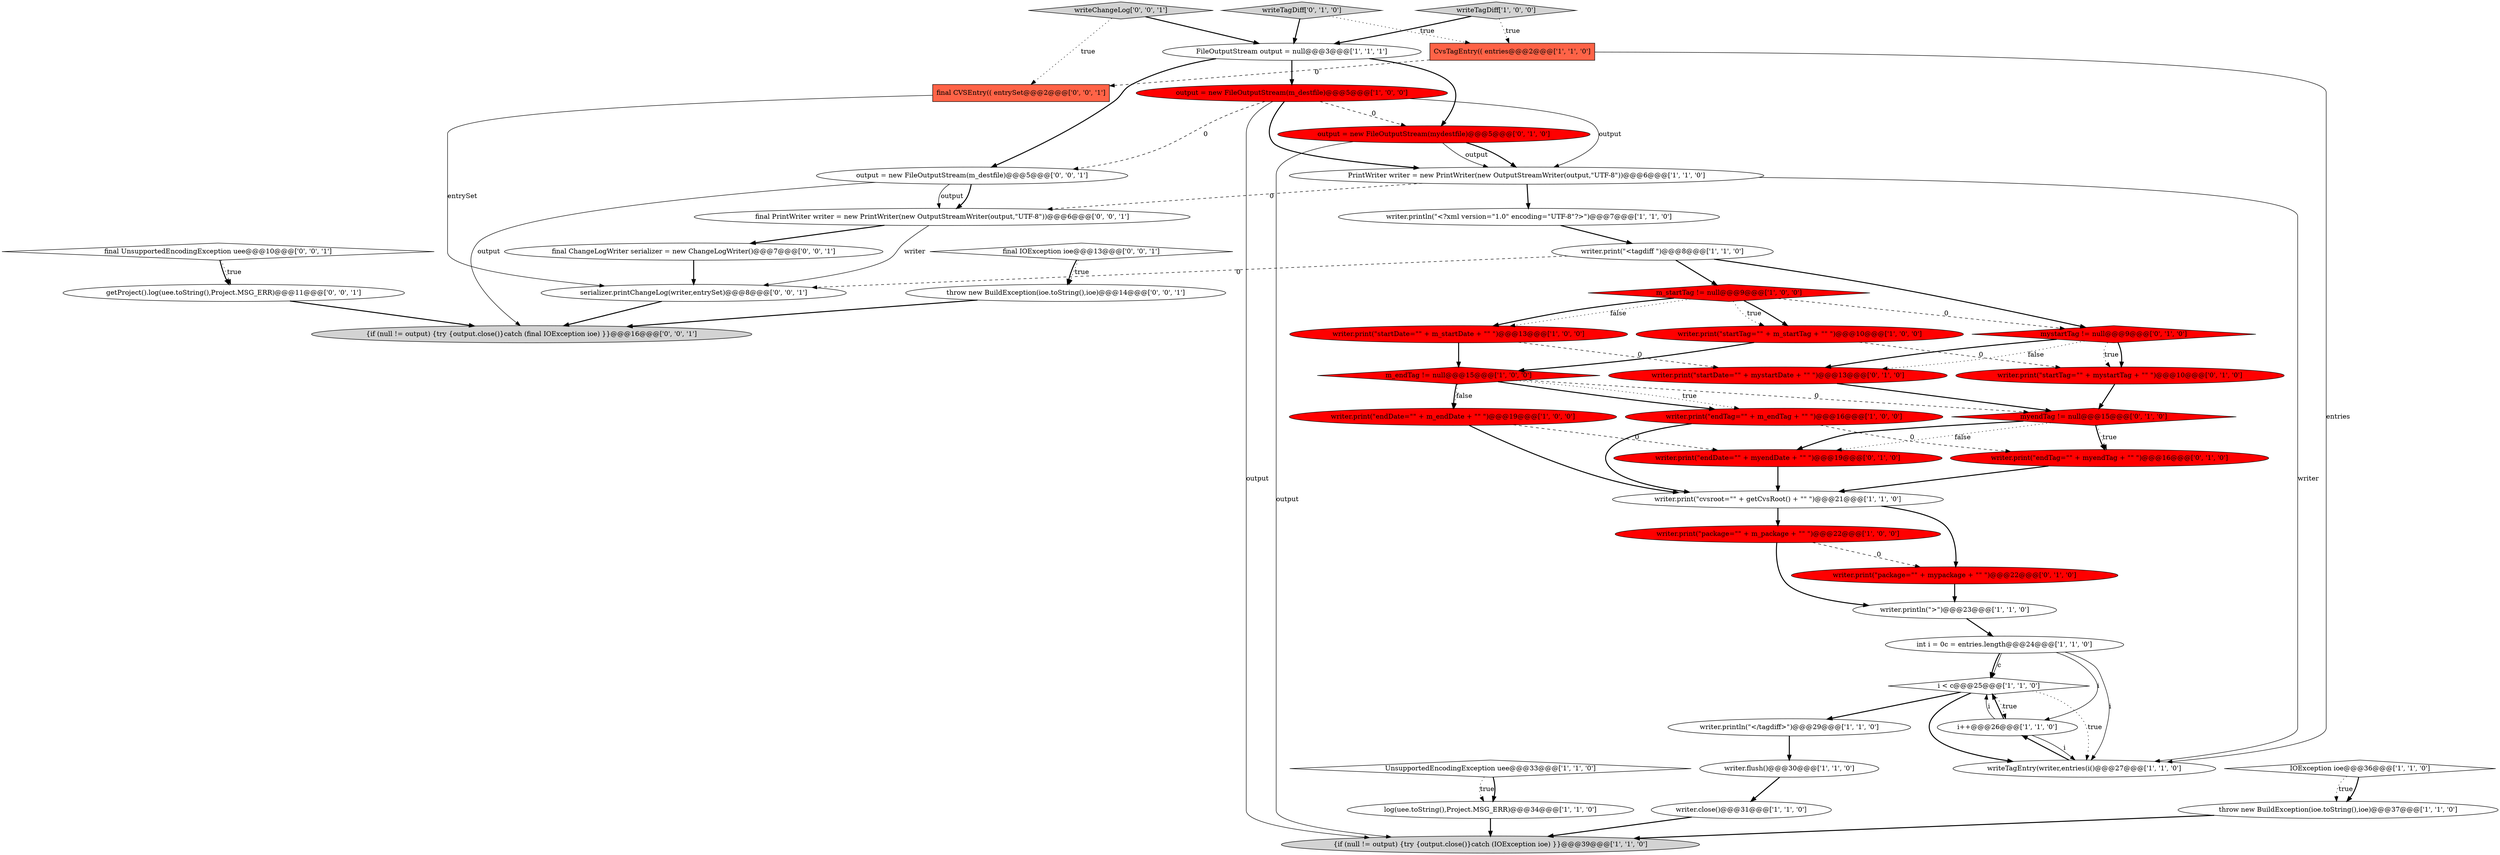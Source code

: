 digraph {
36 [style = filled, label = "writer.print(\"endDate=\"\" + myendDate + \"\" \")@@@19@@@['0', '1', '0']", fillcolor = red, shape = ellipse image = "AAA1AAABBB2BBB"];
10 [style = filled, label = "writer.print(\"startTag=\"\" + m_startTag + \"\" \")@@@10@@@['1', '0', '0']", fillcolor = red, shape = ellipse image = "AAA1AAABBB1BBB"];
46 [style = filled, label = "throw new BuildException(ioe.toString(),ioe)@@@14@@@['0', '0', '1']", fillcolor = white, shape = ellipse image = "AAA0AAABBB3BBB"];
41 [style = filled, label = "final UnsupportedEncodingException uee@@@10@@@['0', '0', '1']", fillcolor = white, shape = diamond image = "AAA0AAABBB3BBB"];
43 [style = filled, label = "writeChangeLog['0', '0', '1']", fillcolor = lightgray, shape = diamond image = "AAA0AAABBB3BBB"];
20 [style = filled, label = "m_startTag != null@@@9@@@['1', '0', '0']", fillcolor = red, shape = diamond image = "AAA1AAABBB1BBB"];
31 [style = filled, label = "output = new FileOutputStream(mydestfile)@@@5@@@['0', '1', '0']", fillcolor = red, shape = ellipse image = "AAA1AAABBB2BBB"];
44 [style = filled, label = "final CVSEntry(( entrySet@@@2@@@['0', '0', '1']", fillcolor = tomato, shape = box image = "AAA0AAABBB3BBB"];
18 [style = filled, label = "CvsTagEntry(( entries@@@2@@@['1', '1', '0']", fillcolor = tomato, shape = box image = "AAA0AAABBB1BBB"];
45 [style = filled, label = "getProject().log(uee.toString(),Project.MSG_ERR)@@@11@@@['0', '0', '1']", fillcolor = white, shape = ellipse image = "AAA0AAABBB3BBB"];
17 [style = filled, label = "m_endTag != null@@@15@@@['1', '0', '0']", fillcolor = red, shape = diamond image = "AAA1AAABBB1BBB"];
29 [style = filled, label = "writer.print(\"startTag=\"\" + mystartTag + \"\" \")@@@10@@@['0', '1', '0']", fillcolor = red, shape = ellipse image = "AAA1AAABBB2BBB"];
40 [style = filled, label = "final ChangeLogWriter serializer = new ChangeLogWriter()@@@7@@@['0', '0', '1']", fillcolor = white, shape = ellipse image = "AAA0AAABBB3BBB"];
0 [style = filled, label = "writer.println(\">\")@@@23@@@['1', '1', '0']", fillcolor = white, shape = ellipse image = "AAA0AAABBB1BBB"];
6 [style = filled, label = "i < c@@@25@@@['1', '1', '0']", fillcolor = white, shape = diamond image = "AAA0AAABBB1BBB"];
37 [style = filled, label = "final PrintWriter writer = new PrintWriter(new OutputStreamWriter(output,\"UTF-8\"))@@@6@@@['0', '0', '1']", fillcolor = white, shape = ellipse image = "AAA0AAABBB3BBB"];
32 [style = filled, label = "writer.print(\"endTag=\"\" + myendTag + \"\" \")@@@16@@@['0', '1', '0']", fillcolor = red, shape = ellipse image = "AAA1AAABBB2BBB"];
30 [style = filled, label = "mystartTag != null@@@9@@@['0', '1', '0']", fillcolor = red, shape = diamond image = "AAA1AAABBB2BBB"];
8 [style = filled, label = "writer.print(\"<tagdiff \")@@@8@@@['1', '1', '0']", fillcolor = white, shape = ellipse image = "AAA0AAABBB1BBB"];
16 [style = filled, label = "writer.print(\"cvsroot=\"\" + getCvsRoot() + \"\" \")@@@21@@@['1', '1', '0']", fillcolor = white, shape = ellipse image = "AAA0AAABBB1BBB"];
38 [style = filled, label = "serializer.printChangeLog(writer,entrySet)@@@8@@@['0', '0', '1']", fillcolor = white, shape = ellipse image = "AAA0AAABBB3BBB"];
25 [style = filled, label = "writer.print(\"endDate=\"\" + m_endDate + \"\" \")@@@19@@@['1', '0', '0']", fillcolor = red, shape = ellipse image = "AAA1AAABBB1BBB"];
3 [style = filled, label = "IOException ioe@@@36@@@['1', '1', '0']", fillcolor = white, shape = diamond image = "AAA0AAABBB1BBB"];
5 [style = filled, label = "writeTagDiff['1', '0', '0']", fillcolor = lightgray, shape = diamond image = "AAA0AAABBB1BBB"];
9 [style = filled, label = "int i = 0c = entries.length@@@24@@@['1', '1', '0']", fillcolor = white, shape = ellipse image = "AAA0AAABBB1BBB"];
22 [style = filled, label = "writer.print(\"package=\"\" + m_package + \"\" \")@@@22@@@['1', '0', '0']", fillcolor = red, shape = ellipse image = "AAA1AAABBB1BBB"];
27 [style = filled, label = "writer.println(\"<?xml version=\"1.0\" encoding=\"UTF-8\"?>\")@@@7@@@['1', '1', '0']", fillcolor = white, shape = ellipse image = "AAA0AAABBB1BBB"];
11 [style = filled, label = "log(uee.toString(),Project.MSG_ERR)@@@34@@@['1', '1', '0']", fillcolor = white, shape = ellipse image = "AAA0AAABBB1BBB"];
13 [style = filled, label = "output = new FileOutputStream(m_destfile)@@@5@@@['1', '0', '0']", fillcolor = red, shape = ellipse image = "AAA1AAABBB1BBB"];
26 [style = filled, label = "writer.flush()@@@30@@@['1', '1', '0']", fillcolor = white, shape = ellipse image = "AAA0AAABBB1BBB"];
34 [style = filled, label = "writeTagDiff['0', '1', '0']", fillcolor = lightgray, shape = diamond image = "AAA0AAABBB2BBB"];
39 [style = filled, label = "{if (null != output) {try {output.close()}catch (final IOException ioe) }}@@@16@@@['0', '0', '1']", fillcolor = lightgray, shape = ellipse image = "AAA0AAABBB3BBB"];
33 [style = filled, label = "writer.print(\"startDate=\"\" + mystartDate + \"\" \")@@@13@@@['0', '1', '0']", fillcolor = red, shape = ellipse image = "AAA1AAABBB2BBB"];
2 [style = filled, label = "writer.print(\"endTag=\"\" + m_endTag + \"\" \")@@@16@@@['1', '0', '0']", fillcolor = red, shape = ellipse image = "AAA1AAABBB1BBB"];
21 [style = filled, label = "i++@@@26@@@['1', '1', '0']", fillcolor = white, shape = ellipse image = "AAA0AAABBB1BBB"];
12 [style = filled, label = "writer.close()@@@31@@@['1', '1', '0']", fillcolor = white, shape = ellipse image = "AAA0AAABBB1BBB"];
4 [style = filled, label = "UnsupportedEncodingException uee@@@33@@@['1', '1', '0']", fillcolor = white, shape = diamond image = "AAA0AAABBB1BBB"];
7 [style = filled, label = "writer.println(\"</tagdiff>\")@@@29@@@['1', '1', '0']", fillcolor = white, shape = ellipse image = "AAA0AAABBB1BBB"];
42 [style = filled, label = "final IOException ioe@@@13@@@['0', '0', '1']", fillcolor = white, shape = diamond image = "AAA0AAABBB3BBB"];
24 [style = filled, label = "{if (null != output) {try {output.close()}catch (IOException ioe) }}@@@39@@@['1', '1', '0']", fillcolor = lightgray, shape = ellipse image = "AAA0AAABBB1BBB"];
14 [style = filled, label = "throw new BuildException(ioe.toString(),ioe)@@@37@@@['1', '1', '0']", fillcolor = white, shape = ellipse image = "AAA0AAABBB1BBB"];
28 [style = filled, label = "myendTag != null@@@15@@@['0', '1', '0']", fillcolor = red, shape = diamond image = "AAA1AAABBB2BBB"];
1 [style = filled, label = "PrintWriter writer = new PrintWriter(new OutputStreamWriter(output,\"UTF-8\"))@@@6@@@['1', '1', '0']", fillcolor = white, shape = ellipse image = "AAA0AAABBB1BBB"];
15 [style = filled, label = "writer.print(\"startDate=\"\" + m_startDate + \"\" \")@@@13@@@['1', '0', '0']", fillcolor = red, shape = ellipse image = "AAA1AAABBB1BBB"];
47 [style = filled, label = "output = new FileOutputStream(m_destfile)@@@5@@@['0', '0', '1']", fillcolor = white, shape = ellipse image = "AAA0AAABBB3BBB"];
35 [style = filled, label = "writer.print(\"package=\"\" + mypackage + \"\" \")@@@22@@@['0', '1', '0']", fillcolor = red, shape = ellipse image = "AAA1AAABBB2BBB"];
19 [style = filled, label = "FileOutputStream output = null@@@3@@@['1', '1', '1']", fillcolor = white, shape = ellipse image = "AAA0AAABBB1BBB"];
23 [style = filled, label = "writeTagEntry(writer,entries(i()@@@27@@@['1', '1', '0']", fillcolor = white, shape = ellipse image = "AAA0AAABBB1BBB"];
8->30 [style = bold, label=""];
17->25 [style = bold, label=""];
1->23 [style = solid, label="writer"];
14->24 [style = bold, label=""];
5->18 [style = dotted, label="true"];
9->23 [style = solid, label="i"];
2->32 [style = dashed, label="0"];
1->27 [style = bold, label=""];
37->38 [style = solid, label="writer"];
10->17 [style = bold, label=""];
20->15 [style = dotted, label="false"];
47->37 [style = bold, label=""];
31->1 [style = bold, label=""];
40->38 [style = bold, label=""];
38->39 [style = bold, label=""];
30->29 [style = bold, label=""];
13->1 [style = bold, label=""];
9->6 [style = bold, label=""];
43->19 [style = bold, label=""];
7->26 [style = bold, label=""];
17->28 [style = dashed, label="0"];
15->17 [style = bold, label=""];
26->12 [style = bold, label=""];
8->20 [style = bold, label=""];
22->0 [style = bold, label=""];
25->36 [style = dashed, label="0"];
17->25 [style = dotted, label="false"];
15->33 [style = dashed, label="0"];
41->45 [style = bold, label=""];
17->2 [style = dotted, label="true"];
30->33 [style = dotted, label="false"];
20->15 [style = bold, label=""];
2->16 [style = bold, label=""];
28->36 [style = bold, label=""];
42->46 [style = bold, label=""];
34->19 [style = bold, label=""];
44->38 [style = solid, label="entrySet"];
34->18 [style = dotted, label="true"];
33->28 [style = bold, label=""];
46->39 [style = bold, label=""];
10->29 [style = dashed, label="0"];
30->29 [style = dotted, label="true"];
35->0 [style = bold, label=""];
19->13 [style = bold, label=""];
31->24 [style = solid, label="output"];
17->2 [style = bold, label=""];
13->31 [style = dashed, label="0"];
8->38 [style = dashed, label="0"];
20->10 [style = dotted, label="true"];
28->36 [style = dotted, label="false"];
36->16 [style = bold, label=""];
47->39 [style = solid, label="output"];
6->7 [style = bold, label=""];
9->21 [style = solid, label="i"];
13->1 [style = solid, label="output"];
27->8 [style = bold, label=""];
1->37 [style = dashed, label="0"];
30->33 [style = bold, label=""];
6->23 [style = bold, label=""];
9->6 [style = solid, label="c"];
4->11 [style = dotted, label="true"];
12->24 [style = bold, label=""];
32->16 [style = bold, label=""];
11->24 [style = bold, label=""];
25->16 [style = bold, label=""];
3->14 [style = dotted, label="true"];
28->32 [style = bold, label=""];
21->6 [style = solid, label="i"];
5->19 [style = bold, label=""];
18->44 [style = dashed, label="0"];
43->44 [style = dotted, label="true"];
19->47 [style = bold, label=""];
28->32 [style = dotted, label="true"];
20->30 [style = dashed, label="0"];
6->21 [style = dotted, label="true"];
45->39 [style = bold, label=""];
22->35 [style = dashed, label="0"];
0->9 [style = bold, label=""];
21->6 [style = bold, label=""];
19->31 [style = bold, label=""];
3->14 [style = bold, label=""];
6->23 [style = dotted, label="true"];
13->24 [style = solid, label="output"];
16->22 [style = bold, label=""];
41->45 [style = dotted, label="true"];
20->10 [style = bold, label=""];
29->28 [style = bold, label=""];
47->37 [style = solid, label="output"];
31->1 [style = solid, label="output"];
23->21 [style = bold, label=""];
18->23 [style = solid, label="entries"];
13->47 [style = dashed, label="0"];
16->35 [style = bold, label=""];
4->11 [style = bold, label=""];
42->46 [style = dotted, label="true"];
21->23 [style = solid, label="i"];
37->40 [style = bold, label=""];
}
